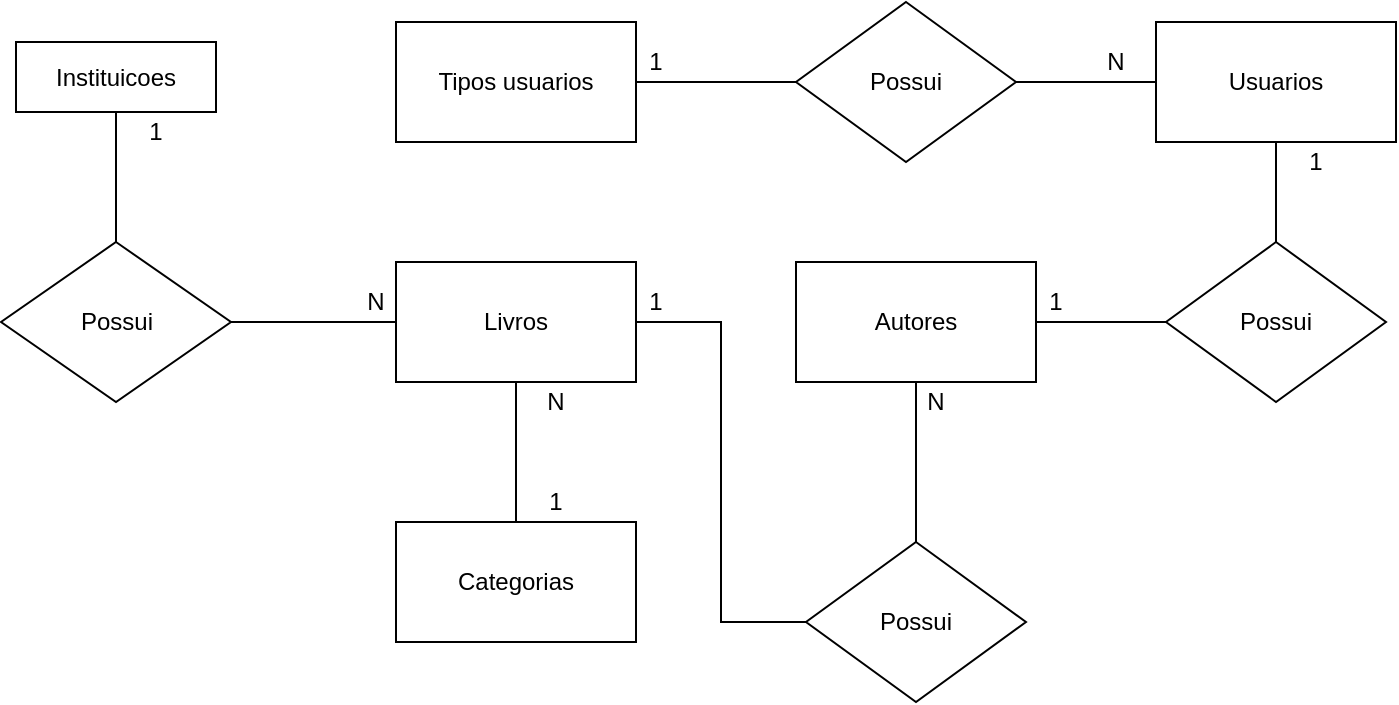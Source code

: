 <mxfile version="14.8.5" type="device" pages="2"><diagram id="sh61FPbIYHdy7Si_yyK7" name="conceitual"><mxGraphModel dx="1151" dy="663" grid="1" gridSize="10" guides="1" tooltips="1" connect="1" arrows="1" fold="1" page="1" pageScale="1" pageWidth="800" pageHeight="500" math="0" shadow="0"><root><mxCell id="0"/><mxCell id="1" parent="0"/><mxCell id="AcUNvHvS_vdzKJyzdSwF-3" style="edgeStyle=orthogonalEdgeStyle;rounded=0;orthogonalLoop=1;jettySize=auto;html=1;exitX=1;exitY=0.5;exitDx=0;exitDy=0;entryX=0;entryY=0.5;entryDx=0;entryDy=0;endArrow=none;endFill=0;" edge="1" parent="1" source="AcUNvHvS_vdzKJyzdSwF-1" target="-GWSihSZgnHck6CFg_K9-1"><mxGeometry relative="1" as="geometry"/></mxCell><mxCell id="AcUNvHvS_vdzKJyzdSwF-1" value="Tipos usuarios" style="rounded=0;whiteSpace=wrap;html=1;" vertex="1" parent="1"><mxGeometry x="230" y="85" width="120" height="60" as="geometry"/></mxCell><mxCell id="AcUNvHvS_vdzKJyzdSwF-8" style="edgeStyle=orthogonalEdgeStyle;rounded=0;orthogonalLoop=1;jettySize=auto;html=1;exitX=0.5;exitY=1;exitDx=0;exitDy=0;endArrow=none;endFill=0;" edge="1" parent="1" source="AcUNvHvS_vdzKJyzdSwF-2" target="-GWSihSZgnHck6CFg_K9-4"><mxGeometry relative="1" as="geometry"/></mxCell><mxCell id="AcUNvHvS_vdzKJyzdSwF-2" value="Usuarios" style="rounded=0;whiteSpace=wrap;html=1;" vertex="1" parent="1"><mxGeometry x="610" y="85" width="120" height="60" as="geometry"/></mxCell><mxCell id="AcUNvHvS_vdzKJyzdSwF-4" value="1" style="text;html=1;strokeColor=none;fillColor=none;align=center;verticalAlign=middle;whiteSpace=wrap;rounded=0;" vertex="1" parent="1"><mxGeometry x="340" y="95" width="40" height="20" as="geometry"/></mxCell><mxCell id="AcUNvHvS_vdzKJyzdSwF-6" value="N" style="text;html=1;strokeColor=none;fillColor=none;align=center;verticalAlign=middle;whiteSpace=wrap;rounded=0;" vertex="1" parent="1"><mxGeometry x="570" y="95" width="40" height="20" as="geometry"/></mxCell><mxCell id="-GWSihSZgnHck6CFg_K9-9" style="edgeStyle=orthogonalEdgeStyle;rounded=0;orthogonalLoop=1;jettySize=auto;html=1;exitX=0.5;exitY=1;exitDx=0;exitDy=0;entryX=0.5;entryY=0;entryDx=0;entryDy=0;endArrow=none;endFill=0;" edge="1" parent="1" source="AcUNvHvS_vdzKJyzdSwF-7" target="-GWSihSZgnHck6CFg_K9-7"><mxGeometry relative="1" as="geometry"/></mxCell><mxCell id="AcUNvHvS_vdzKJyzdSwF-7" value="Autores" style="rounded=0;whiteSpace=wrap;html=1;" vertex="1" parent="1"><mxGeometry x="430" y="205" width="120" height="60" as="geometry"/></mxCell><mxCell id="AcUNvHvS_vdzKJyzdSwF-9" value="1" style="text;html=1;strokeColor=none;fillColor=none;align=center;verticalAlign=middle;whiteSpace=wrap;rounded=0;" vertex="1" parent="1"><mxGeometry x="540" y="215" width="40" height="20" as="geometry"/></mxCell><mxCell id="AcUNvHvS_vdzKJyzdSwF-10" value="1" style="text;html=1;strokeColor=none;fillColor=none;align=center;verticalAlign=middle;whiteSpace=wrap;rounded=0;" vertex="1" parent="1"><mxGeometry x="670" y="145" width="40" height="20" as="geometry"/></mxCell><mxCell id="AcUNvHvS_vdzKJyzdSwF-11" value="Livros" style="rounded=0;whiteSpace=wrap;html=1;" vertex="1" parent="1"><mxGeometry x="230" y="205" width="120" height="60" as="geometry"/></mxCell><mxCell id="AcUNvHvS_vdzKJyzdSwF-13" value="1" style="text;html=1;strokeColor=none;fillColor=none;align=center;verticalAlign=middle;whiteSpace=wrap;rounded=0;" vertex="1" parent="1"><mxGeometry x="340" y="215" width="40" height="20" as="geometry"/></mxCell><mxCell id="AcUNvHvS_vdzKJyzdSwF-14" value="N" style="text;html=1;strokeColor=none;fillColor=none;align=center;verticalAlign=middle;whiteSpace=wrap;rounded=0;" vertex="1" parent="1"><mxGeometry x="480" y="265" width="40" height="20" as="geometry"/></mxCell><mxCell id="AcUNvHvS_vdzKJyzdSwF-17" style="edgeStyle=orthogonalEdgeStyle;rounded=0;orthogonalLoop=1;jettySize=auto;html=1;exitX=0.5;exitY=0;exitDx=0;exitDy=0;entryX=0.5;entryY=1;entryDx=0;entryDy=0;endArrow=none;endFill=0;" edge="1" parent="1" source="AcUNvHvS_vdzKJyzdSwF-16" target="AcUNvHvS_vdzKJyzdSwF-11"><mxGeometry relative="1" as="geometry"/></mxCell><mxCell id="AcUNvHvS_vdzKJyzdSwF-16" value="Categorias" style="rounded=0;whiteSpace=wrap;html=1;" vertex="1" parent="1"><mxGeometry x="230" y="335" width="120" height="60" as="geometry"/></mxCell><mxCell id="AcUNvHvS_vdzKJyzdSwF-18" value="N" style="text;html=1;strokeColor=none;fillColor=none;align=center;verticalAlign=middle;whiteSpace=wrap;rounded=0;" vertex="1" parent="1"><mxGeometry x="290" y="265" width="40" height="20" as="geometry"/></mxCell><mxCell id="AcUNvHvS_vdzKJyzdSwF-20" value="1" style="text;html=1;strokeColor=none;fillColor=none;align=center;verticalAlign=middle;whiteSpace=wrap;rounded=0;" vertex="1" parent="1"><mxGeometry x="290" y="315" width="40" height="20" as="geometry"/></mxCell><mxCell id="-GWSihSZgnHck6CFg_K9-3" style="edgeStyle=orthogonalEdgeStyle;rounded=0;orthogonalLoop=1;jettySize=auto;html=1;exitX=1;exitY=0.5;exitDx=0;exitDy=0;endArrow=none;endFill=0;" edge="1" parent="1" source="-GWSihSZgnHck6CFg_K9-1" target="AcUNvHvS_vdzKJyzdSwF-2"><mxGeometry relative="1" as="geometry"/></mxCell><mxCell id="-GWSihSZgnHck6CFg_K9-1" value="Possui" style="rhombus;whiteSpace=wrap;html=1;" vertex="1" parent="1"><mxGeometry x="430" y="75" width="110" height="80" as="geometry"/></mxCell><mxCell id="-GWSihSZgnHck6CFg_K9-5" style="edgeStyle=orthogonalEdgeStyle;rounded=0;orthogonalLoop=1;jettySize=auto;html=1;exitX=0;exitY=0.5;exitDx=0;exitDy=0;entryX=1;entryY=0.5;entryDx=0;entryDy=0;endArrow=none;endFill=0;" edge="1" parent="1" source="-GWSihSZgnHck6CFg_K9-4" target="AcUNvHvS_vdzKJyzdSwF-7"><mxGeometry relative="1" as="geometry"/></mxCell><mxCell id="-GWSihSZgnHck6CFg_K9-4" value="Possui" style="rhombus;whiteSpace=wrap;html=1;" vertex="1" parent="1"><mxGeometry x="615" y="195" width="110" height="80" as="geometry"/></mxCell><mxCell id="-GWSihSZgnHck6CFg_K9-11" style="edgeStyle=orthogonalEdgeStyle;rounded=0;orthogonalLoop=1;jettySize=auto;html=1;entryX=1;entryY=0.5;entryDx=0;entryDy=0;endArrow=none;endFill=0;" edge="1" parent="1" source="-GWSihSZgnHck6CFg_K9-7" target="AcUNvHvS_vdzKJyzdSwF-11"><mxGeometry relative="1" as="geometry"/></mxCell><mxCell id="-GWSihSZgnHck6CFg_K9-7" value="Possui" style="rhombus;whiteSpace=wrap;html=1;" vertex="1" parent="1"><mxGeometry x="435" y="345" width="110" height="80" as="geometry"/></mxCell><mxCell id="_-tDJWGSzGCZwtF5kzsN-3" style="edgeStyle=orthogonalEdgeStyle;rounded=0;orthogonalLoop=1;jettySize=auto;html=1;endArrow=none;endFill=0;" edge="1" parent="1" source="_-tDJWGSzGCZwtF5kzsN-1" target="_-tDJWGSzGCZwtF5kzsN-2"><mxGeometry relative="1" as="geometry"/></mxCell><mxCell id="_-tDJWGSzGCZwtF5kzsN-1" value="Instituicoes" style="whiteSpace=wrap;html=1;align=center;" vertex="1" parent="1"><mxGeometry x="40" y="95" width="100" height="35" as="geometry"/></mxCell><mxCell id="_-tDJWGSzGCZwtF5kzsN-4" style="edgeStyle=orthogonalEdgeStyle;rounded=0;orthogonalLoop=1;jettySize=auto;html=1;entryX=0;entryY=0.5;entryDx=0;entryDy=0;endArrow=none;endFill=0;" edge="1" parent="1" source="_-tDJWGSzGCZwtF5kzsN-2" target="AcUNvHvS_vdzKJyzdSwF-11"><mxGeometry relative="1" as="geometry"/></mxCell><mxCell id="_-tDJWGSzGCZwtF5kzsN-2" value="Possui" style="rhombus;whiteSpace=wrap;html=1;" vertex="1" parent="1"><mxGeometry x="32.5" y="195" width="115" height="80" as="geometry"/></mxCell><mxCell id="_-tDJWGSzGCZwtF5kzsN-5" value="1" style="text;html=1;strokeColor=none;fillColor=none;align=center;verticalAlign=middle;whiteSpace=wrap;rounded=0;" vertex="1" parent="1"><mxGeometry x="90" y="130" width="40" height="20" as="geometry"/></mxCell><mxCell id="_-tDJWGSzGCZwtF5kzsN-6" value="N" style="text;html=1;strokeColor=none;fillColor=none;align=center;verticalAlign=middle;whiteSpace=wrap;rounded=0;" vertex="1" parent="1"><mxGeometry x="200" y="215" width="40" height="20" as="geometry"/></mxCell></root></mxGraphModel></diagram><diagram id="BVKCjfJ_LTdbi0NNqzJZ" name="logico"><mxGraphModel dx="1151" dy="663" grid="1" gridSize="10" guides="1" tooltips="1" connect="1" arrows="1" fold="1" page="1" pageScale="1" pageWidth="900" pageHeight="800" math="0" shadow="0"><root><mxCell id="NPu_MzaulomEh8hxGcHq-0"/><mxCell id="NPu_MzaulomEh8hxGcHq-1" parent="NPu_MzaulomEh8hxGcHq-0"/><mxCell id="l6NJGE4uzxqD1sbHSthf-0" value="tiposUsuarios" style="shape=table;startSize=30;container=1;collapsible=1;childLayout=tableLayout;fixedRows=1;rowLines=0;fontStyle=1;align=center;resizeLast=1;" vertex="1" parent="NPu_MzaulomEh8hxGcHq-1"><mxGeometry x="110" y="110" width="180" height="100" as="geometry"/></mxCell><mxCell id="l6NJGE4uzxqD1sbHSthf-1" value="" style="shape=partialRectangle;collapsible=0;dropTarget=0;pointerEvents=0;fillColor=none;top=0;left=0;bottom=1;right=0;points=[[0,0.5],[1,0.5]];portConstraint=eastwest;" vertex="1" parent="l6NJGE4uzxqD1sbHSthf-0"><mxGeometry y="30" width="180" height="30" as="geometry"/></mxCell><mxCell id="l6NJGE4uzxqD1sbHSthf-2" value="PK" style="shape=partialRectangle;connectable=0;fillColor=none;top=0;left=0;bottom=0;right=0;fontStyle=1;overflow=hidden;" vertex="1" parent="l6NJGE4uzxqD1sbHSthf-1"><mxGeometry width="30" height="30" as="geometry"/></mxCell><mxCell id="l6NJGE4uzxqD1sbHSthf-3" value="idTipoUsuario" style="shape=partialRectangle;connectable=0;fillColor=none;top=0;left=0;bottom=0;right=0;align=left;spacingLeft=6;fontStyle=5;overflow=hidden;" vertex="1" parent="l6NJGE4uzxqD1sbHSthf-1"><mxGeometry x="30" width="150" height="30" as="geometry"/></mxCell><mxCell id="l6NJGE4uzxqD1sbHSthf-4" value="" style="shape=partialRectangle;collapsible=0;dropTarget=0;pointerEvents=0;fillColor=none;top=0;left=0;bottom=0;right=0;points=[[0,0.5],[1,0.5]];portConstraint=eastwest;" vertex="1" parent="l6NJGE4uzxqD1sbHSthf-0"><mxGeometry y="60" width="180" height="30" as="geometry"/></mxCell><mxCell id="l6NJGE4uzxqD1sbHSthf-5" value="" style="shape=partialRectangle;connectable=0;fillColor=none;top=0;left=0;bottom=0;right=0;editable=1;overflow=hidden;" vertex="1" parent="l6NJGE4uzxqD1sbHSthf-4"><mxGeometry width="30" height="30" as="geometry"/></mxCell><mxCell id="l6NJGE4uzxqD1sbHSthf-6" value="nomeTipo" style="shape=partialRectangle;connectable=0;fillColor=none;top=0;left=0;bottom=0;right=0;align=left;spacingLeft=6;overflow=hidden;" vertex="1" parent="l6NJGE4uzxqD1sbHSthf-4"><mxGeometry x="30" width="150" height="30" as="geometry"/></mxCell><mxCell id="ySmuyubJLWHuJu3IYknI-0" value="Usuário" style="shape=table;startSize=30;container=1;collapsible=1;childLayout=tableLayout;fixedRows=1;rowLines=0;fontStyle=1;align=center;resizeLast=1;" vertex="1" parent="NPu_MzaulomEh8hxGcHq-1"><mxGeometry x="380" y="110" width="180" height="160" as="geometry"/></mxCell><mxCell id="ySmuyubJLWHuJu3IYknI-1" value="" style="shape=partialRectangle;collapsible=0;dropTarget=0;pointerEvents=0;fillColor=none;top=0;left=0;bottom=1;right=0;points=[[0,0.5],[1,0.5]];portConstraint=eastwest;" vertex="1" parent="ySmuyubJLWHuJu3IYknI-0"><mxGeometry y="30" width="180" height="30" as="geometry"/></mxCell><mxCell id="ySmuyubJLWHuJu3IYknI-2" value="PK" style="shape=partialRectangle;connectable=0;fillColor=none;top=0;left=0;bottom=0;right=0;fontStyle=1;overflow=hidden;" vertex="1" parent="ySmuyubJLWHuJu3IYknI-1"><mxGeometry width="30" height="30" as="geometry"/></mxCell><mxCell id="ySmuyubJLWHuJu3IYknI-3" value="idUsuario" style="shape=partialRectangle;connectable=0;fillColor=none;top=0;left=0;bottom=0;right=0;align=left;spacingLeft=6;fontStyle=5;overflow=hidden;" vertex="1" parent="ySmuyubJLWHuJu3IYknI-1"><mxGeometry x="30" width="150" height="30" as="geometry"/></mxCell><mxCell id="ySmuyubJLWHuJu3IYknI-13" value="" style="shape=partialRectangle;collapsible=0;dropTarget=0;pointerEvents=0;fillColor=none;top=0;left=0;bottom=1;right=0;points=[[0,0.5],[1,0.5]];portConstraint=eastwest;" vertex="1" parent="ySmuyubJLWHuJu3IYknI-0"><mxGeometry y="60" width="180" height="30" as="geometry"/></mxCell><mxCell id="ySmuyubJLWHuJu3IYknI-14" value="FK" style="shape=partialRectangle;connectable=0;fillColor=none;top=0;left=0;bottom=0;right=0;fontStyle=1;overflow=hidden;" vertex="1" parent="ySmuyubJLWHuJu3IYknI-13"><mxGeometry width="30" height="30" as="geometry"/></mxCell><mxCell id="ySmuyubJLWHuJu3IYknI-15" value="idTipoUsuario" style="shape=partialRectangle;connectable=0;fillColor=none;top=0;left=0;bottom=0;right=0;align=left;spacingLeft=6;fontStyle=5;overflow=hidden;" vertex="1" parent="ySmuyubJLWHuJu3IYknI-13"><mxGeometry x="30" width="150" height="30" as="geometry"/></mxCell><mxCell id="ySmuyubJLWHuJu3IYknI-4" value="" style="shape=partialRectangle;collapsible=0;dropTarget=0;pointerEvents=0;fillColor=none;top=0;left=0;bottom=0;right=0;points=[[0,0.5],[1,0.5]];portConstraint=eastwest;" vertex="1" parent="ySmuyubJLWHuJu3IYknI-0"><mxGeometry y="90" width="180" height="30" as="geometry"/></mxCell><mxCell id="ySmuyubJLWHuJu3IYknI-5" value="" style="shape=partialRectangle;connectable=0;fillColor=none;top=0;left=0;bottom=0;right=0;editable=1;overflow=hidden;" vertex="1" parent="ySmuyubJLWHuJu3IYknI-4"><mxGeometry width="30" height="30" as="geometry"/></mxCell><mxCell id="ySmuyubJLWHuJu3IYknI-6" value="Email" style="shape=partialRectangle;connectable=0;fillColor=none;top=0;left=0;bottom=0;right=0;align=left;spacingLeft=6;overflow=hidden;" vertex="1" parent="ySmuyubJLWHuJu3IYknI-4"><mxGeometry x="30" width="150" height="30" as="geometry"/></mxCell><mxCell id="ySmuyubJLWHuJu3IYknI-7" value="" style="shape=partialRectangle;collapsible=0;dropTarget=0;pointerEvents=0;fillColor=none;top=0;left=0;bottom=0;right=0;points=[[0,0.5],[1,0.5]];portConstraint=eastwest;" vertex="1" parent="ySmuyubJLWHuJu3IYknI-0"><mxGeometry y="120" width="180" height="30" as="geometry"/></mxCell><mxCell id="ySmuyubJLWHuJu3IYknI-8" value="" style="shape=partialRectangle;connectable=0;fillColor=none;top=0;left=0;bottom=0;right=0;editable=1;overflow=hidden;" vertex="1" parent="ySmuyubJLWHuJu3IYknI-7"><mxGeometry width="30" height="30" as="geometry"/></mxCell><mxCell id="ySmuyubJLWHuJu3IYknI-9" value="Senha" style="shape=partialRectangle;connectable=0;fillColor=none;top=0;left=0;bottom=0;right=0;align=left;spacingLeft=6;overflow=hidden;" vertex="1" parent="ySmuyubJLWHuJu3IYknI-7"><mxGeometry x="30" width="150" height="30" as="geometry"/></mxCell><mxCell id="ySmuyubJLWHuJu3IYknI-16" value="" style="edgeStyle=entityRelationEdgeStyle;fontSize=12;html=1;endArrow=ERoneToMany;" edge="1" parent="NPu_MzaulomEh8hxGcHq-1" source="l6NJGE4uzxqD1sbHSthf-1" target="ySmuyubJLWHuJu3IYknI-13"><mxGeometry width="100" height="100" relative="1" as="geometry"><mxPoint x="340" y="270" as="sourcePoint"/><mxPoint x="440" y="170" as="targetPoint"/></mxGeometry></mxCell><mxCell id="ZvzcyQFUVpeVl3is6fLZ-0" value="Instituicoes" style="shape=table;startSize=30;container=1;collapsible=1;childLayout=tableLayout;fixedRows=1;rowLines=0;fontStyle=1;align=center;resizeLast=1;" vertex="1" parent="NPu_MzaulomEh8hxGcHq-1"><mxGeometry x="110" y="460" width="180" height="160" as="geometry"/></mxCell><mxCell id="ZvzcyQFUVpeVl3is6fLZ-1" value="" style="shape=partialRectangle;collapsible=0;dropTarget=0;pointerEvents=0;fillColor=none;top=0;left=0;bottom=1;right=0;points=[[0,0.5],[1,0.5]];portConstraint=eastwest;" vertex="1" parent="ZvzcyQFUVpeVl3is6fLZ-0"><mxGeometry y="30" width="180" height="30" as="geometry"/></mxCell><mxCell id="ZvzcyQFUVpeVl3is6fLZ-2" value="PK" style="shape=partialRectangle;connectable=0;fillColor=none;top=0;left=0;bottom=0;right=0;fontStyle=1;overflow=hidden;" vertex="1" parent="ZvzcyQFUVpeVl3is6fLZ-1"><mxGeometry width="30" height="30" as="geometry"/></mxCell><mxCell id="ZvzcyQFUVpeVl3is6fLZ-3" value="idInstituicao" style="shape=partialRectangle;connectable=0;fillColor=none;top=0;left=0;bottom=0;right=0;align=left;spacingLeft=6;fontStyle=5;overflow=hidden;" vertex="1" parent="ZvzcyQFUVpeVl3is6fLZ-1"><mxGeometry x="30" width="150" height="30" as="geometry"/></mxCell><mxCell id="ZvzcyQFUVpeVl3is6fLZ-4" value="" style="shape=partialRectangle;collapsible=0;dropTarget=0;pointerEvents=0;fillColor=none;top=0;left=0;bottom=0;right=0;points=[[0,0.5],[1,0.5]];portConstraint=eastwest;" vertex="1" parent="ZvzcyQFUVpeVl3is6fLZ-0"><mxGeometry y="60" width="180" height="30" as="geometry"/></mxCell><mxCell id="ZvzcyQFUVpeVl3is6fLZ-5" value="" style="shape=partialRectangle;connectable=0;fillColor=none;top=0;left=0;bottom=0;right=0;editable=1;overflow=hidden;" vertex="1" parent="ZvzcyQFUVpeVl3is6fLZ-4"><mxGeometry width="30" height="30" as="geometry"/></mxCell><mxCell id="ZvzcyQFUVpeVl3is6fLZ-6" value="nomeFantasia" style="shape=partialRectangle;connectable=0;fillColor=none;top=0;left=0;bottom=0;right=0;align=left;spacingLeft=6;overflow=hidden;" vertex="1" parent="ZvzcyQFUVpeVl3is6fLZ-4"><mxGeometry x="30" width="150" height="30" as="geometry"/></mxCell><mxCell id="ZvzcyQFUVpeVl3is6fLZ-7" value="" style="shape=partialRectangle;collapsible=0;dropTarget=0;pointerEvents=0;fillColor=none;top=0;left=0;bottom=0;right=0;points=[[0,0.5],[1,0.5]];portConstraint=eastwest;" vertex="1" parent="ZvzcyQFUVpeVl3is6fLZ-0"><mxGeometry y="90" width="180" height="30" as="geometry"/></mxCell><mxCell id="ZvzcyQFUVpeVl3is6fLZ-8" value="" style="shape=partialRectangle;connectable=0;fillColor=none;top=0;left=0;bottom=0;right=0;editable=1;overflow=hidden;" vertex="1" parent="ZvzcyQFUVpeVl3is6fLZ-7"><mxGeometry width="30" height="30" as="geometry"/></mxCell><mxCell id="ZvzcyQFUVpeVl3is6fLZ-9" value="cnpj" style="shape=partialRectangle;connectable=0;fillColor=none;top=0;left=0;bottom=0;right=0;align=left;spacingLeft=6;overflow=hidden;" vertex="1" parent="ZvzcyQFUVpeVl3is6fLZ-7"><mxGeometry x="30" width="150" height="30" as="geometry"/></mxCell><mxCell id="ZvzcyQFUVpeVl3is6fLZ-10" value="" style="shape=partialRectangle;collapsible=0;dropTarget=0;pointerEvents=0;fillColor=none;top=0;left=0;bottom=0;right=0;points=[[0,0.5],[1,0.5]];portConstraint=eastwest;" vertex="1" parent="ZvzcyQFUVpeVl3is6fLZ-0"><mxGeometry y="120" width="180" height="30" as="geometry"/></mxCell><mxCell id="ZvzcyQFUVpeVl3is6fLZ-11" value="" style="shape=partialRectangle;connectable=0;fillColor=none;top=0;left=0;bottom=0;right=0;editable=1;overflow=hidden;" vertex="1" parent="ZvzcyQFUVpeVl3is6fLZ-10"><mxGeometry width="30" height="30" as="geometry"/></mxCell><mxCell id="ZvzcyQFUVpeVl3is6fLZ-12" value="endereco" style="shape=partialRectangle;connectable=0;fillColor=none;top=0;left=0;bottom=0;right=0;align=left;spacingLeft=6;overflow=hidden;" vertex="1" parent="ZvzcyQFUVpeVl3is6fLZ-10"><mxGeometry x="30" width="150" height="30" as="geometry"/></mxCell><mxCell id="k4rK3RTQaFYOTSZoWDCY-0" value="Livros" style="shape=table;startSize=30;container=1;collapsible=1;childLayout=tableLayout;fixedRows=1;rowLines=0;fontStyle=1;align=center;resizeLast=1;" vertex="1" parent="NPu_MzaulomEh8hxGcHq-1"><mxGeometry x="390" y="320" width="180" height="310" as="geometry"/></mxCell><mxCell id="k4rK3RTQaFYOTSZoWDCY-1" value="" style="shape=partialRectangle;collapsible=0;dropTarget=0;pointerEvents=0;fillColor=none;top=0;left=0;bottom=0;right=0;points=[[0,0.5],[1,0.5]];portConstraint=eastwest;" vertex="1" parent="k4rK3RTQaFYOTSZoWDCY-0"><mxGeometry y="30" width="180" height="30" as="geometry"/></mxCell><mxCell id="k4rK3RTQaFYOTSZoWDCY-2" value="PK" style="shape=partialRectangle;connectable=0;fillColor=none;top=0;left=0;bottom=0;right=0;fontStyle=1;overflow=hidden;" vertex="1" parent="k4rK3RTQaFYOTSZoWDCY-1"><mxGeometry width="60" height="30" as="geometry"/></mxCell><mxCell id="k4rK3RTQaFYOTSZoWDCY-3" value="idLivro" style="shape=partialRectangle;connectable=0;fillColor=none;top=0;left=0;bottom=0;right=0;align=left;spacingLeft=6;fontStyle=5;overflow=hidden;" vertex="1" parent="k4rK3RTQaFYOTSZoWDCY-1"><mxGeometry x="60" width="120" height="30" as="geometry"/></mxCell><mxCell id="lHlVqmKi_WrqFAVG7hhR-3" value="" style="shape=partialRectangle;collapsible=0;dropTarget=0;pointerEvents=0;fillColor=none;top=0;left=0;bottom=1;right=0;points=[[0,0.5],[1,0.5]];portConstraint=eastwest;" vertex="1" parent="k4rK3RTQaFYOTSZoWDCY-0"><mxGeometry y="60" width="180" height="30" as="geometry"/></mxCell><mxCell id="lHlVqmKi_WrqFAVG7hhR-4" value="FK" style="shape=partialRectangle;connectable=0;fillColor=none;top=0;left=0;bottom=0;right=0;fontStyle=1;overflow=hidden;" vertex="1" parent="lHlVqmKi_WrqFAVG7hhR-3"><mxGeometry width="60" height="30" as="geometry"/></mxCell><mxCell id="lHlVqmKi_WrqFAVG7hhR-5" value="idAutor" style="shape=partialRectangle;connectable=0;fillColor=none;top=0;left=0;bottom=0;right=0;align=left;spacingLeft=6;fontStyle=5;overflow=hidden;" vertex="1" parent="lHlVqmKi_WrqFAVG7hhR-3"><mxGeometry x="60" width="120" height="30" as="geometry"/></mxCell><mxCell id="uo3lN5ijFS59fUmly4c2-1" value="" style="shape=partialRectangle;collapsible=0;dropTarget=0;pointerEvents=0;fillColor=none;top=0;left=0;bottom=1;right=0;points=[[0,0.5],[1,0.5]];portConstraint=eastwest;" vertex="1" parent="k4rK3RTQaFYOTSZoWDCY-0"><mxGeometry y="90" width="180" height="30" as="geometry"/></mxCell><mxCell id="uo3lN5ijFS59fUmly4c2-2" value="FK" style="shape=partialRectangle;connectable=0;fillColor=none;top=0;left=0;bottom=0;right=0;fontStyle=1;overflow=hidden;" vertex="1" parent="uo3lN5ijFS59fUmly4c2-1"><mxGeometry width="60" height="30" as="geometry"/></mxCell><mxCell id="uo3lN5ijFS59fUmly4c2-3" value="idGenero" style="shape=partialRectangle;connectable=0;fillColor=none;top=0;left=0;bottom=0;right=0;align=left;spacingLeft=6;fontStyle=5;overflow=hidden;" vertex="1" parent="uo3lN5ijFS59fUmly4c2-1"><mxGeometry x="60" width="120" height="30" as="geometry"/></mxCell><mxCell id="k4rK3RTQaFYOTSZoWDCY-4" value="" style="shape=partialRectangle;collapsible=0;dropTarget=0;pointerEvents=0;fillColor=none;top=0;left=0;bottom=1;right=0;points=[[0,0.5],[1,0.5]];portConstraint=eastwest;" vertex="1" parent="k4rK3RTQaFYOTSZoWDCY-0"><mxGeometry y="120" width="180" height="30" as="geometry"/></mxCell><mxCell id="k4rK3RTQaFYOTSZoWDCY-5" value="FK" style="shape=partialRectangle;connectable=0;fillColor=none;top=0;left=0;bottom=0;right=0;fontStyle=1;overflow=hidden;" vertex="1" parent="k4rK3RTQaFYOTSZoWDCY-4"><mxGeometry width="60" height="30" as="geometry"/></mxCell><mxCell id="k4rK3RTQaFYOTSZoWDCY-6" value="idInistituicao" style="shape=partialRectangle;connectable=0;fillColor=none;top=0;left=0;bottom=0;right=0;align=left;spacingLeft=6;fontStyle=5;overflow=hidden;" vertex="1" parent="k4rK3RTQaFYOTSZoWDCY-4"><mxGeometry x="60" width="120" height="30" as="geometry"/></mxCell><mxCell id="k4rK3RTQaFYOTSZoWDCY-7" value="" style="shape=partialRectangle;collapsible=0;dropTarget=0;pointerEvents=0;fillColor=none;top=0;left=0;bottom=0;right=0;points=[[0,0.5],[1,0.5]];portConstraint=eastwest;" vertex="1" parent="k4rK3RTQaFYOTSZoWDCY-0"><mxGeometry y="150" width="180" height="30" as="geometry"/></mxCell><mxCell id="k4rK3RTQaFYOTSZoWDCY-8" value="" style="shape=partialRectangle;connectable=0;fillColor=none;top=0;left=0;bottom=0;right=0;editable=1;overflow=hidden;" vertex="1" parent="k4rK3RTQaFYOTSZoWDCY-7"><mxGeometry width="60" height="30" as="geometry"/></mxCell><mxCell id="k4rK3RTQaFYOTSZoWDCY-9" value="titulo" style="shape=partialRectangle;connectable=0;fillColor=none;top=0;left=0;bottom=0;right=0;align=left;spacingLeft=6;overflow=hidden;" vertex="1" parent="k4rK3RTQaFYOTSZoWDCY-7"><mxGeometry x="60" width="120" height="30" as="geometry"/></mxCell><mxCell id="k4rK3RTQaFYOTSZoWDCY-10" value="" style="shape=partialRectangle;collapsible=0;dropTarget=0;pointerEvents=0;fillColor=none;top=0;left=0;bottom=0;right=0;points=[[0,0.5],[1,0.5]];portConstraint=eastwest;" vertex="1" parent="k4rK3RTQaFYOTSZoWDCY-0"><mxGeometry y="180" width="180" height="30" as="geometry"/></mxCell><mxCell id="k4rK3RTQaFYOTSZoWDCY-11" value="" style="shape=partialRectangle;connectable=0;fillColor=none;top=0;left=0;bottom=0;right=0;editable=1;overflow=hidden;" vertex="1" parent="k4rK3RTQaFYOTSZoWDCY-10"><mxGeometry width="60" height="30" as="geometry"/></mxCell><mxCell id="k4rK3RTQaFYOTSZoWDCY-12" value="sinopse" style="shape=partialRectangle;connectable=0;fillColor=none;top=0;left=0;bottom=0;right=0;align=left;spacingLeft=6;overflow=hidden;" vertex="1" parent="k4rK3RTQaFYOTSZoWDCY-10"><mxGeometry x="60" width="120" height="30" as="geometry"/></mxCell><mxCell id="k4rK3RTQaFYOTSZoWDCY-16" value="" style="shape=partialRectangle;collapsible=0;dropTarget=0;pointerEvents=0;fillColor=none;top=0;left=0;bottom=0;right=0;points=[[0,0.5],[1,0.5]];portConstraint=eastwest;" vertex="1" parent="k4rK3RTQaFYOTSZoWDCY-0"><mxGeometry y="210" width="180" height="30" as="geometry"/></mxCell><mxCell id="k4rK3RTQaFYOTSZoWDCY-17" value="" style="shape=partialRectangle;connectable=0;fillColor=none;top=0;left=0;bottom=0;right=0;editable=1;overflow=hidden;" vertex="1" parent="k4rK3RTQaFYOTSZoWDCY-16"><mxGeometry width="60" height="30" as="geometry"/></mxCell><mxCell id="k4rK3RTQaFYOTSZoWDCY-18" value="autor" style="shape=partialRectangle;connectable=0;fillColor=none;top=0;left=0;bottom=0;right=0;align=left;spacingLeft=6;overflow=hidden;" vertex="1" parent="k4rK3RTQaFYOTSZoWDCY-16"><mxGeometry x="60" width="120" height="30" as="geometry"/></mxCell><mxCell id="k4rK3RTQaFYOTSZoWDCY-19" value="" style="shape=partialRectangle;collapsible=0;dropTarget=0;pointerEvents=0;fillColor=none;top=0;left=0;bottom=0;right=0;points=[[0,0.5],[1,0.5]];portConstraint=eastwest;" vertex="1" parent="k4rK3RTQaFYOTSZoWDCY-0"><mxGeometry y="240" width="180" height="30" as="geometry"/></mxCell><mxCell id="k4rK3RTQaFYOTSZoWDCY-20" value="" style="shape=partialRectangle;connectable=0;fillColor=none;top=0;left=0;bottom=0;right=0;editable=1;overflow=hidden;" vertex="1" parent="k4rK3RTQaFYOTSZoWDCY-19"><mxGeometry width="60" height="30" as="geometry"/></mxCell><mxCell id="k4rK3RTQaFYOTSZoWDCY-21" value="dataPublicacao" style="shape=partialRectangle;connectable=0;fillColor=none;top=0;left=0;bottom=0;right=0;align=left;spacingLeft=6;overflow=hidden;" vertex="1" parent="k4rK3RTQaFYOTSZoWDCY-19"><mxGeometry x="60" width="120" height="30" as="geometry"/></mxCell><mxCell id="k4rK3RTQaFYOTSZoWDCY-22" value="" style="shape=partialRectangle;collapsible=0;dropTarget=0;pointerEvents=0;fillColor=none;top=0;left=0;bottom=0;right=0;points=[[0,0.5],[1,0.5]];portConstraint=eastwest;" vertex="1" parent="k4rK3RTQaFYOTSZoWDCY-0"><mxGeometry y="270" width="180" height="30" as="geometry"/></mxCell><mxCell id="k4rK3RTQaFYOTSZoWDCY-23" value="" style="shape=partialRectangle;connectable=0;fillColor=none;top=0;left=0;bottom=0;right=0;editable=1;overflow=hidden;" vertex="1" parent="k4rK3RTQaFYOTSZoWDCY-22"><mxGeometry width="60" height="30" as="geometry"/></mxCell><mxCell id="k4rK3RTQaFYOTSZoWDCY-24" value="preco" style="shape=partialRectangle;connectable=0;fillColor=none;top=0;left=0;bottom=0;right=0;align=left;spacingLeft=6;overflow=hidden;" vertex="1" parent="k4rK3RTQaFYOTSZoWDCY-22"><mxGeometry x="60" width="120" height="30" as="geometry"/></mxCell><mxCell id="w1RWuVJvtAQF0hNmiZwO-0" value="Autor" style="shape=table;startSize=30;container=1;collapsible=1;childLayout=tableLayout;fixedRows=1;rowLines=0;fontStyle=1;align=center;resizeLast=1;" vertex="1" parent="NPu_MzaulomEh8hxGcHq-1"><mxGeometry x="620" y="150" width="180" height="130" as="geometry"/></mxCell><mxCell id="w1RWuVJvtAQF0hNmiZwO-1" value="" style="shape=partialRectangle;collapsible=0;dropTarget=0;pointerEvents=0;fillColor=none;top=0;left=0;bottom=0;right=0;points=[[0,0.5],[1,0.5]];portConstraint=eastwest;" vertex="1" parent="w1RWuVJvtAQF0hNmiZwO-0"><mxGeometry y="30" width="180" height="30" as="geometry"/></mxCell><mxCell id="w1RWuVJvtAQF0hNmiZwO-2" value="PK" style="shape=partialRectangle;connectable=0;fillColor=none;top=0;left=0;bottom=0;right=0;fontStyle=1;overflow=hidden;" vertex="1" parent="w1RWuVJvtAQF0hNmiZwO-1"><mxGeometry width="60" height="30" as="geometry"/></mxCell><mxCell id="w1RWuVJvtAQF0hNmiZwO-3" value="idAutor" style="shape=partialRectangle;connectable=0;fillColor=none;top=0;left=0;bottom=0;right=0;align=left;spacingLeft=6;fontStyle=5;overflow=hidden;" vertex="1" parent="w1RWuVJvtAQF0hNmiZwO-1"><mxGeometry x="60" width="120" height="30" as="geometry"/></mxCell><mxCell id="w1RWuVJvtAQF0hNmiZwO-4" value="" style="shape=partialRectangle;collapsible=0;dropTarget=0;pointerEvents=0;fillColor=none;top=0;left=0;bottom=1;right=0;points=[[0,0.5],[1,0.5]];portConstraint=eastwest;" vertex="1" parent="w1RWuVJvtAQF0hNmiZwO-0"><mxGeometry y="60" width="180" height="30" as="geometry"/></mxCell><mxCell id="w1RWuVJvtAQF0hNmiZwO-5" value="FK" style="shape=partialRectangle;connectable=0;fillColor=none;top=0;left=0;bottom=0;right=0;fontStyle=1;overflow=hidden;" vertex="1" parent="w1RWuVJvtAQF0hNmiZwO-4"><mxGeometry width="60" height="30" as="geometry"/></mxCell><mxCell id="w1RWuVJvtAQF0hNmiZwO-6" value="idTipoUsuario" style="shape=partialRectangle;connectable=0;fillColor=none;top=0;left=0;bottom=0;right=0;align=left;spacingLeft=6;fontStyle=5;overflow=hidden;" vertex="1" parent="w1RWuVJvtAQF0hNmiZwO-4"><mxGeometry x="60" width="120" height="30" as="geometry"/></mxCell><mxCell id="w1RWuVJvtAQF0hNmiZwO-7" value="" style="shape=partialRectangle;collapsible=0;dropTarget=0;pointerEvents=0;fillColor=none;top=0;left=0;bottom=0;right=0;points=[[0,0.5],[1,0.5]];portConstraint=eastwest;" vertex="1" parent="w1RWuVJvtAQF0hNmiZwO-0"><mxGeometry y="90" width="180" height="30" as="geometry"/></mxCell><mxCell id="w1RWuVJvtAQF0hNmiZwO-8" value="" style="shape=partialRectangle;connectable=0;fillColor=none;top=0;left=0;bottom=0;right=0;editable=1;overflow=hidden;" vertex="1" parent="w1RWuVJvtAQF0hNmiZwO-7"><mxGeometry width="60" height="30" as="geometry"/></mxCell><mxCell id="w1RWuVJvtAQF0hNmiZwO-9" value="nomeAutor" style="shape=partialRectangle;connectable=0;fillColor=none;top=0;left=0;bottom=0;right=0;align=left;spacingLeft=6;overflow=hidden;" vertex="1" parent="w1RWuVJvtAQF0hNmiZwO-7"><mxGeometry x="60" width="120" height="30" as="geometry"/></mxCell><mxCell id="w1RWuVJvtAQF0hNmiZwO-13" value="" style="edgeStyle=entityRelationEdgeStyle;fontSize=12;html=1;endArrow=ERmandOne;startArrow=ERmandOne;entryX=0;entryY=0.5;entryDx=0;entryDy=0;" edge="1" parent="NPu_MzaulomEh8hxGcHq-1" source="ySmuyubJLWHuJu3IYknI-1" target="w1RWuVJvtAQF0hNmiZwO-4"><mxGeometry width="100" height="100" relative="1" as="geometry"><mxPoint x="300" y="310" as="sourcePoint"/><mxPoint x="400" y="210" as="targetPoint"/></mxGeometry></mxCell><mxCell id="uo3lN5ijFS59fUmly4c2-0" value="" style="edgeStyle=entityRelationEdgeStyle;fontSize=12;html=1;endArrow=ERoneToMany;exitX=1;exitY=0.5;exitDx=0;exitDy=0;entryX=-0.006;entryY=0.317;entryDx=0;entryDy=0;entryPerimeter=0;" edge="1" parent="NPu_MzaulomEh8hxGcHq-1" source="ZvzcyQFUVpeVl3is6fLZ-1" target="k4rK3RTQaFYOTSZoWDCY-4"><mxGeometry width="100" height="100" relative="1" as="geometry"><mxPoint x="570" y="440" as="sourcePoint"/><mxPoint x="670" y="340" as="targetPoint"/></mxGeometry></mxCell><mxCell id="uo3lN5ijFS59fUmly4c2-4" value="Genero" style="shape=table;startSize=30;container=1;collapsible=1;childLayout=tableLayout;fixedRows=1;rowLines=0;fontStyle=1;align=center;resizeLast=1;" vertex="1" parent="NPu_MzaulomEh8hxGcHq-1"><mxGeometry x="110" y="300" width="180" height="100" as="geometry"/></mxCell><mxCell id="uo3lN5ijFS59fUmly4c2-5" value="" style="shape=partialRectangle;collapsible=0;dropTarget=0;pointerEvents=0;fillColor=none;top=0;left=0;bottom=1;right=0;points=[[0,0.5],[1,0.5]];portConstraint=eastwest;" vertex="1" parent="uo3lN5ijFS59fUmly4c2-4"><mxGeometry y="30" width="180" height="30" as="geometry"/></mxCell><mxCell id="uo3lN5ijFS59fUmly4c2-6" value="PK" style="shape=partialRectangle;connectable=0;fillColor=none;top=0;left=0;bottom=0;right=0;fontStyle=1;overflow=hidden;" vertex="1" parent="uo3lN5ijFS59fUmly4c2-5"><mxGeometry width="30" height="30" as="geometry"/></mxCell><mxCell id="uo3lN5ijFS59fUmly4c2-7" value="idGenero" style="shape=partialRectangle;connectable=0;fillColor=none;top=0;left=0;bottom=0;right=0;align=left;spacingLeft=6;fontStyle=5;overflow=hidden;" vertex="1" parent="uo3lN5ijFS59fUmly4c2-5"><mxGeometry x="30" width="150" height="30" as="geometry"/></mxCell><mxCell id="uo3lN5ijFS59fUmly4c2-8" value="" style="shape=partialRectangle;collapsible=0;dropTarget=0;pointerEvents=0;fillColor=none;top=0;left=0;bottom=0;right=0;points=[[0,0.5],[1,0.5]];portConstraint=eastwest;" vertex="1" parent="uo3lN5ijFS59fUmly4c2-4"><mxGeometry y="60" width="180" height="30" as="geometry"/></mxCell><mxCell id="uo3lN5ijFS59fUmly4c2-9" value="" style="shape=partialRectangle;connectable=0;fillColor=none;top=0;left=0;bottom=0;right=0;editable=1;overflow=hidden;" vertex="1" parent="uo3lN5ijFS59fUmly4c2-8"><mxGeometry width="30" height="30" as="geometry"/></mxCell><mxCell id="uo3lN5ijFS59fUmly4c2-10" value="nomeGenero" style="shape=partialRectangle;connectable=0;fillColor=none;top=0;left=0;bottom=0;right=0;align=left;spacingLeft=6;overflow=hidden;" vertex="1" parent="uo3lN5ijFS59fUmly4c2-8"><mxGeometry x="30" width="150" height="30" as="geometry"/></mxCell><mxCell id="uo3lN5ijFS59fUmly4c2-18" value="" style="edgeStyle=entityRelationEdgeStyle;fontSize=12;html=1;endArrow=ERoneToMany;exitX=0;exitY=0.667;exitDx=0;exitDy=0;exitPerimeter=0;entryX=1;entryY=0.5;entryDx=0;entryDy=0;" edge="1" parent="NPu_MzaulomEh8hxGcHq-1" source="uo3lN5ijFS59fUmly4c2-1" target="uo3lN5ijFS59fUmly4c2-5"><mxGeometry width="100" height="100" relative="1" as="geometry"><mxPoint x="340" y="530" as="sourcePoint"/><mxPoint x="440" y="430" as="targetPoint"/></mxGeometry></mxCell><mxCell id="uo3lN5ijFS59fUmly4c2-21" value="" style="edgeStyle=entityRelationEdgeStyle;fontSize=12;html=1;endArrow=ERoneToMany;entryX=1;entryY=0.5;entryDx=0;entryDy=0;" edge="1" parent="NPu_MzaulomEh8hxGcHq-1" source="w1RWuVJvtAQF0hNmiZwO-1" target="lHlVqmKi_WrqFAVG7hhR-3"><mxGeometry width="100" height="100" relative="1" as="geometry"><mxPoint x="450" y="510" as="sourcePoint"/><mxPoint x="550" y="410" as="targetPoint"/></mxGeometry></mxCell></root></mxGraphModel></diagram></mxfile>